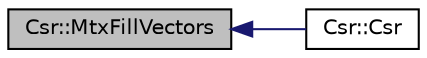 digraph "Csr::MtxFillVectors"
{
 // INTERACTIVE_SVG=YES
  edge [fontname="Helvetica",fontsize="10",labelfontname="Helvetica",labelfontsize="10"];
  node [fontname="Helvetica",fontsize="10",shape=record];
  rankdir="LR";
  Node16 [label="Csr::MtxFillVectors",height=0.2,width=0.4,color="black", fillcolor="grey75", style="filled", fontcolor="black"];
  Node16 -> Node17 [dir="back",color="midnightblue",fontsize="10",style="solid",fontname="Helvetica"];
  Node17 [label="Csr::Csr",height=0.2,width=0.4,color="black", fillcolor="white", style="filled",URL="$classCsr.html#a9d7893b7e64247822d7be36a23b58d57",tooltip="Construct a matrix by reading it from a file. "];
}
